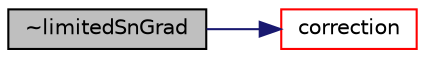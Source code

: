 digraph "~limitedSnGrad"
{
  bgcolor="transparent";
  edge [fontname="Helvetica",fontsize="10",labelfontname="Helvetica",labelfontsize="10"];
  node [fontname="Helvetica",fontsize="10",shape=record];
  rankdir="LR";
  Node329 [label="~limitedSnGrad",height=0.2,width=0.4,color="black", fillcolor="grey75", style="filled", fontcolor="black"];
  Node329 -> Node330 [color="midnightblue",fontsize="10",style="solid",fontname="Helvetica"];
  Node330 [label="correction",height=0.2,width=0.4,color="red",URL="$a23421.html#ab85727e995470e7484f0dec7544b1e4d",tooltip="Return the explicit correction to the limitedSnGrad. "];
}

